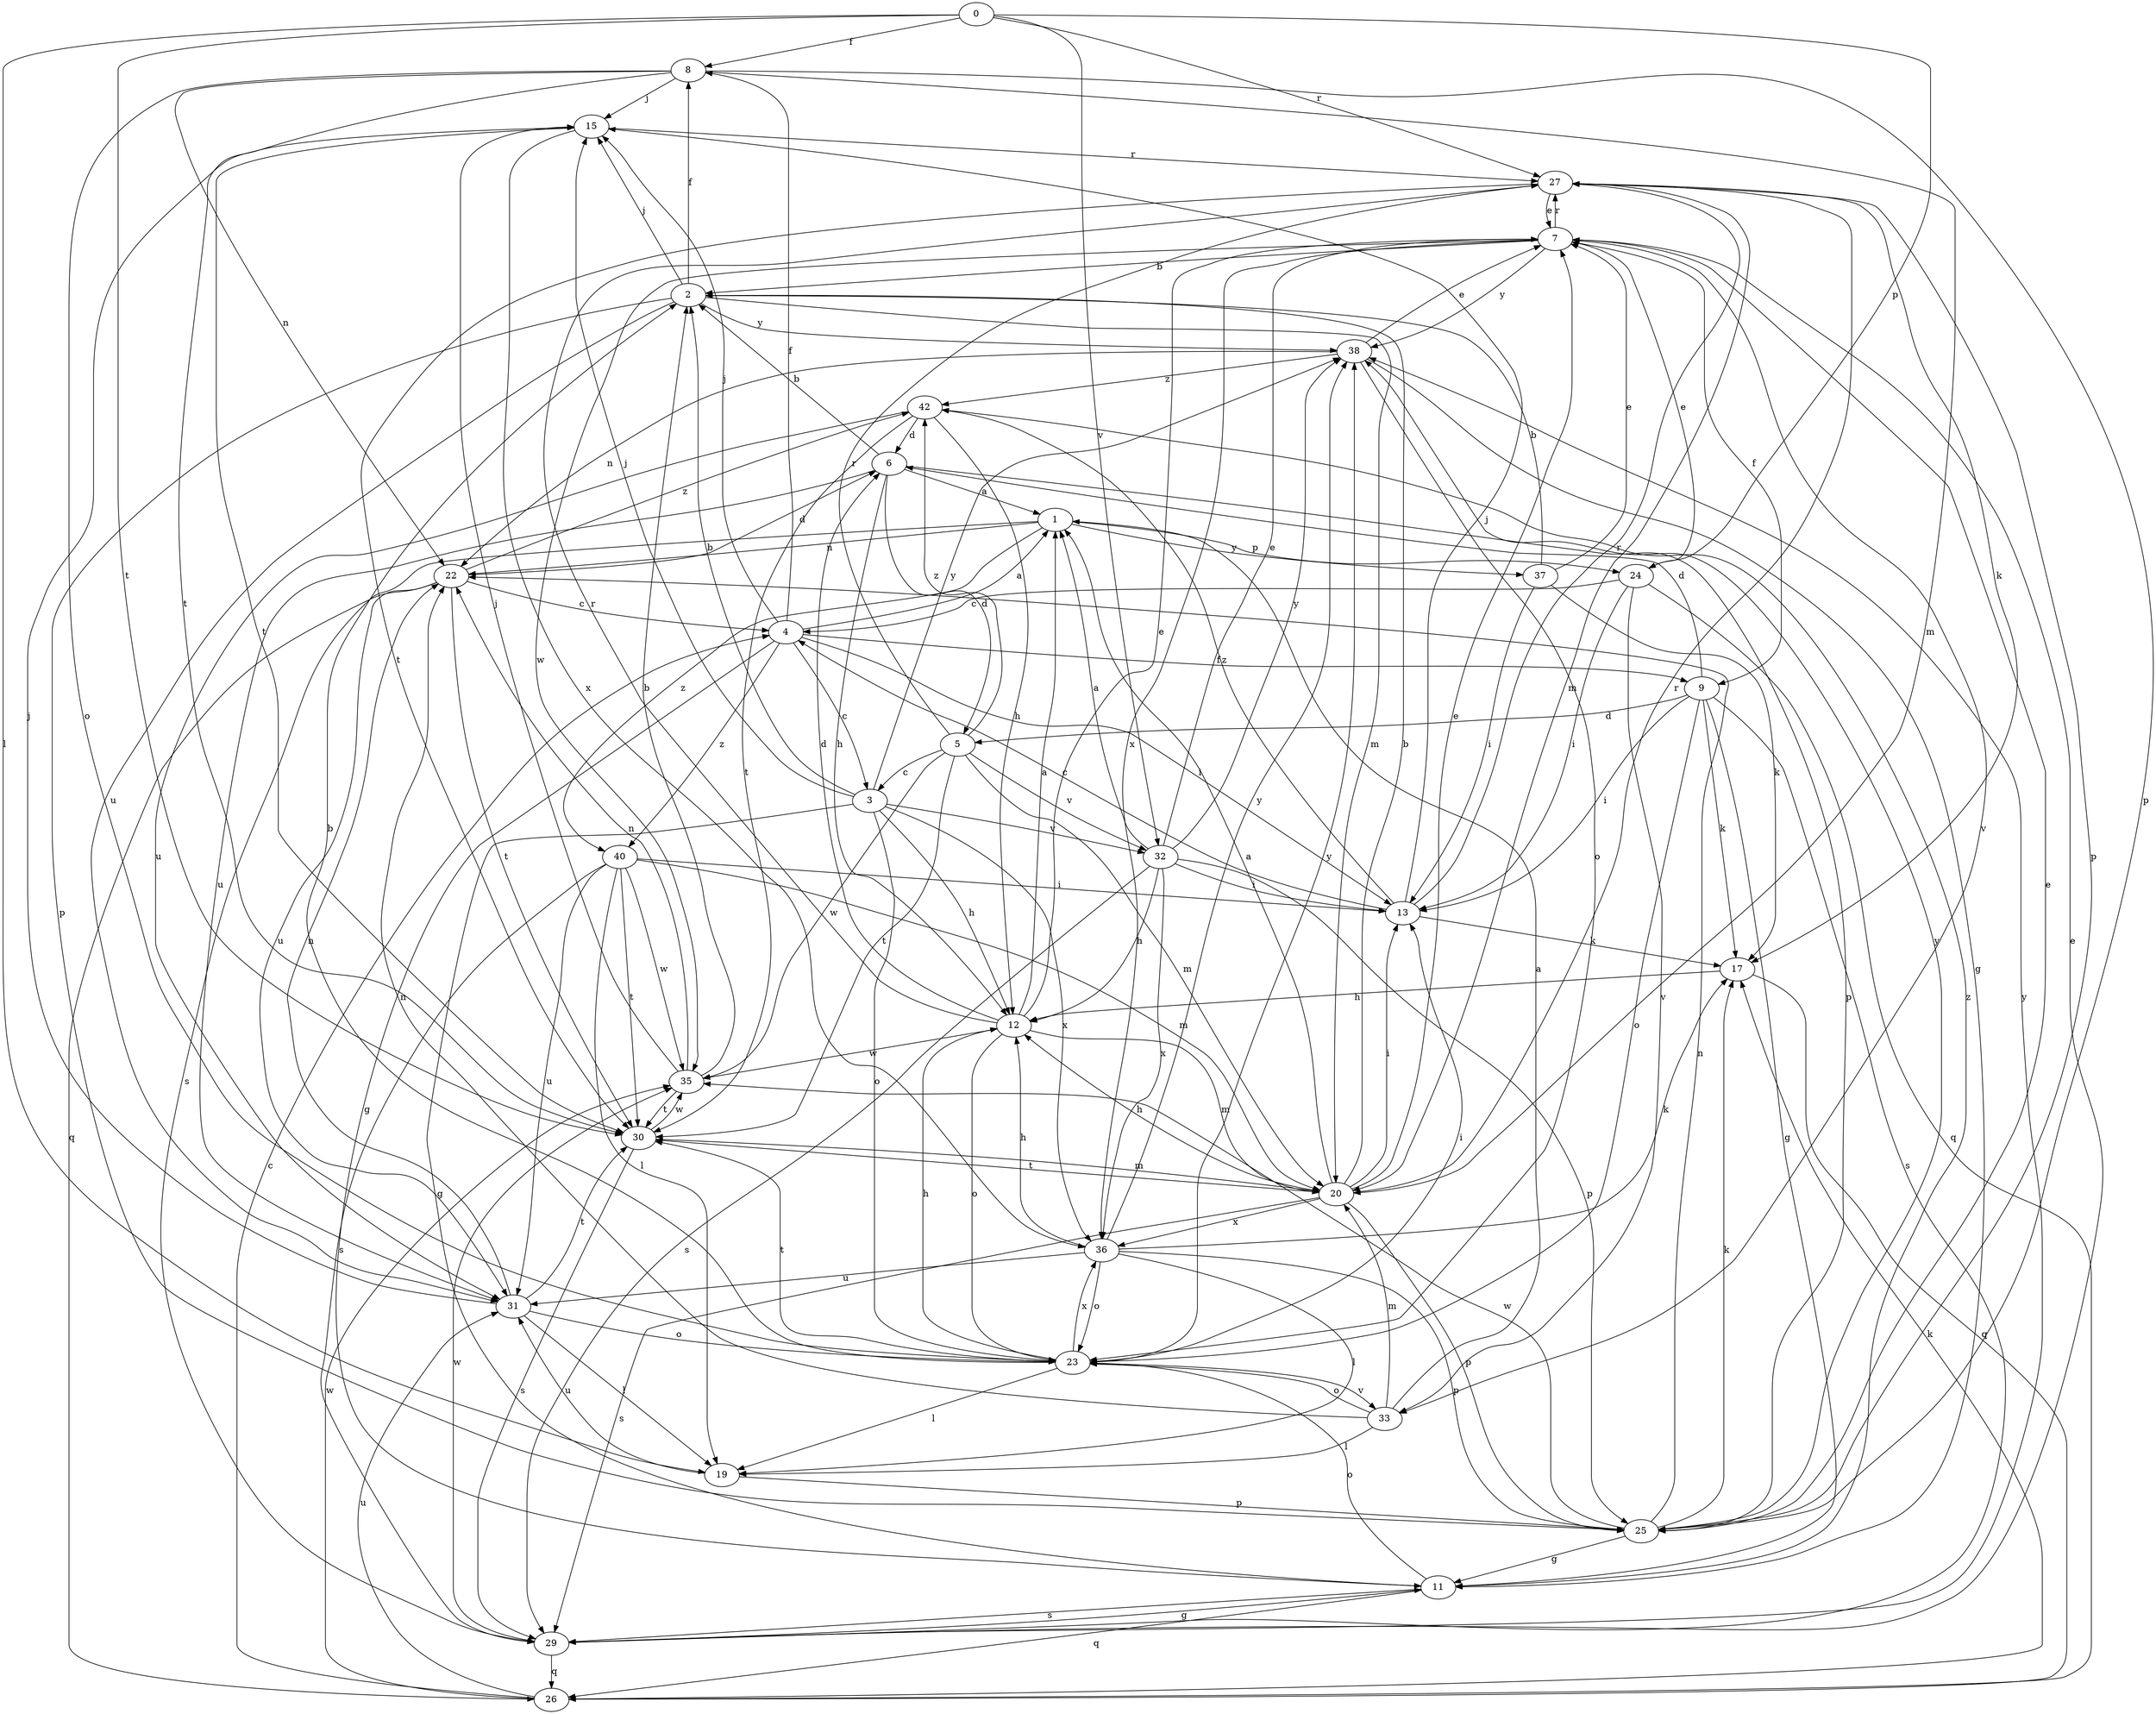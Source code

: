 strict digraph  {
0;
1;
2;
3;
4;
5;
6;
7;
8;
9;
11;
12;
13;
15;
17;
19;
20;
22;
23;
24;
25;
26;
27;
29;
30;
31;
32;
33;
35;
36;
37;
38;
40;
42;
0 -> 8  [label=f];
0 -> 19  [label=l];
0 -> 24  [label=p];
0 -> 27  [label=r];
0 -> 30  [label=t];
0 -> 32  [label=v];
1 -> 22  [label=n];
1 -> 24  [label=p];
1 -> 29  [label=s];
1 -> 37  [label=y];
1 -> 40  [label=z];
2 -> 8  [label=f];
2 -> 15  [label=j];
2 -> 20  [label=m];
2 -> 25  [label=p];
2 -> 31  [label=u];
2 -> 38  [label=y];
3 -> 2  [label=b];
3 -> 11  [label=g];
3 -> 12  [label=h];
3 -> 15  [label=j];
3 -> 23  [label=o];
3 -> 32  [label=v];
3 -> 36  [label=x];
3 -> 38  [label=y];
4 -> 1  [label=a];
4 -> 3  [label=c];
4 -> 8  [label=f];
4 -> 9  [label=f];
4 -> 11  [label=g];
4 -> 13  [label=i];
4 -> 15  [label=j];
4 -> 40  [label=z];
5 -> 3  [label=c];
5 -> 20  [label=m];
5 -> 27  [label=r];
5 -> 30  [label=t];
5 -> 32  [label=v];
5 -> 35  [label=w];
5 -> 42  [label=z];
6 -> 1  [label=a];
6 -> 2  [label=b];
6 -> 5  [label=d];
6 -> 12  [label=h];
6 -> 25  [label=p];
6 -> 31  [label=u];
7 -> 2  [label=b];
7 -> 9  [label=f];
7 -> 27  [label=r];
7 -> 33  [label=v];
7 -> 35  [label=w];
7 -> 36  [label=x];
7 -> 38  [label=y];
8 -> 15  [label=j];
8 -> 20  [label=m];
8 -> 22  [label=n];
8 -> 23  [label=o];
8 -> 25  [label=p];
8 -> 30  [label=t];
9 -> 5  [label=d];
9 -> 6  [label=d];
9 -> 11  [label=g];
9 -> 13  [label=i];
9 -> 17  [label=k];
9 -> 23  [label=o];
9 -> 29  [label=s];
11 -> 23  [label=o];
11 -> 26  [label=q];
11 -> 29  [label=s];
11 -> 42  [label=z];
12 -> 1  [label=a];
12 -> 6  [label=d];
12 -> 7  [label=e];
12 -> 20  [label=m];
12 -> 23  [label=o];
12 -> 27  [label=r];
12 -> 35  [label=w];
13 -> 4  [label=c];
13 -> 15  [label=j];
13 -> 17  [label=k];
13 -> 27  [label=r];
13 -> 42  [label=z];
15 -> 27  [label=r];
15 -> 30  [label=t];
15 -> 36  [label=x];
17 -> 12  [label=h];
17 -> 26  [label=q];
19 -> 25  [label=p];
19 -> 31  [label=u];
20 -> 1  [label=a];
20 -> 2  [label=b];
20 -> 7  [label=e];
20 -> 12  [label=h];
20 -> 13  [label=i];
20 -> 25  [label=p];
20 -> 27  [label=r];
20 -> 29  [label=s];
20 -> 30  [label=t];
20 -> 36  [label=x];
22 -> 4  [label=c];
22 -> 6  [label=d];
22 -> 26  [label=q];
22 -> 30  [label=t];
22 -> 31  [label=u];
22 -> 42  [label=z];
23 -> 2  [label=b];
23 -> 12  [label=h];
23 -> 13  [label=i];
23 -> 19  [label=l];
23 -> 30  [label=t];
23 -> 33  [label=v];
23 -> 36  [label=x];
23 -> 38  [label=y];
24 -> 4  [label=c];
24 -> 7  [label=e];
24 -> 13  [label=i];
24 -> 26  [label=q];
24 -> 33  [label=v];
25 -> 7  [label=e];
25 -> 11  [label=g];
25 -> 17  [label=k];
25 -> 22  [label=n];
25 -> 35  [label=w];
25 -> 38  [label=y];
26 -> 4  [label=c];
26 -> 17  [label=k];
26 -> 31  [label=u];
26 -> 35  [label=w];
27 -> 7  [label=e];
27 -> 17  [label=k];
27 -> 20  [label=m];
27 -> 25  [label=p];
27 -> 30  [label=t];
29 -> 7  [label=e];
29 -> 11  [label=g];
29 -> 26  [label=q];
29 -> 35  [label=w];
29 -> 38  [label=y];
30 -> 20  [label=m];
30 -> 29  [label=s];
30 -> 35  [label=w];
31 -> 15  [label=j];
31 -> 19  [label=l];
31 -> 22  [label=n];
31 -> 23  [label=o];
31 -> 30  [label=t];
32 -> 1  [label=a];
32 -> 7  [label=e];
32 -> 12  [label=h];
32 -> 13  [label=i];
32 -> 25  [label=p];
32 -> 29  [label=s];
32 -> 36  [label=x];
32 -> 38  [label=y];
33 -> 1  [label=a];
33 -> 19  [label=l];
33 -> 20  [label=m];
33 -> 22  [label=n];
33 -> 23  [label=o];
35 -> 2  [label=b];
35 -> 15  [label=j];
35 -> 22  [label=n];
35 -> 30  [label=t];
36 -> 12  [label=h];
36 -> 17  [label=k];
36 -> 19  [label=l];
36 -> 23  [label=o];
36 -> 25  [label=p];
36 -> 31  [label=u];
36 -> 38  [label=y];
37 -> 2  [label=b];
37 -> 7  [label=e];
37 -> 13  [label=i];
37 -> 17  [label=k];
38 -> 7  [label=e];
38 -> 11  [label=g];
38 -> 22  [label=n];
38 -> 23  [label=o];
38 -> 42  [label=z];
40 -> 13  [label=i];
40 -> 19  [label=l];
40 -> 20  [label=m];
40 -> 29  [label=s];
40 -> 30  [label=t];
40 -> 31  [label=u];
40 -> 35  [label=w];
42 -> 6  [label=d];
42 -> 12  [label=h];
42 -> 30  [label=t];
42 -> 31  [label=u];
}
